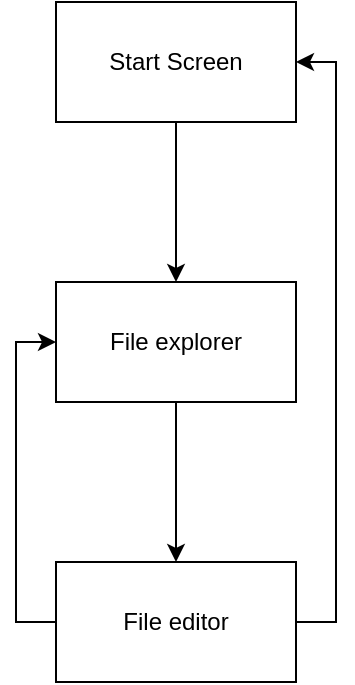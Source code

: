 <mxfile version="15.4.0" type="device" pages="4"><diagram id="WG9ACVZWNlQmtKH2gfJ-" name="Overview"><mxGraphModel dx="1086" dy="816" grid="1" gridSize="10" guides="1" tooltips="1" connect="1" arrows="1" fold="1" page="1" pageScale="1" pageWidth="827" pageHeight="1169" math="0" shadow="0"><root><mxCell id="0"/><mxCell id="1" parent="0"/><mxCell id="FieLfvRfqH4faLSqKU-s-3" value="" style="edgeStyle=orthogonalEdgeStyle;rounded=0;orthogonalLoop=1;jettySize=auto;html=1;" edge="1" parent="1" source="FieLfvRfqH4faLSqKU-s-1" target="FieLfvRfqH4faLSqKU-s-2"><mxGeometry relative="1" as="geometry"/></mxCell><mxCell id="FieLfvRfqH4faLSqKU-s-1" value="Start Screen" style="rounded=0;whiteSpace=wrap;html=1;" vertex="1" parent="1"><mxGeometry x="354" y="555" width="120" height="60" as="geometry"/></mxCell><mxCell id="FieLfvRfqH4faLSqKU-s-5" value="" style="edgeStyle=orthogonalEdgeStyle;rounded=0;orthogonalLoop=1;jettySize=auto;html=1;" edge="1" parent="1" source="FieLfvRfqH4faLSqKU-s-2" target="FieLfvRfqH4faLSqKU-s-4"><mxGeometry relative="1" as="geometry"/></mxCell><mxCell id="FieLfvRfqH4faLSqKU-s-2" value="File explorer" style="whiteSpace=wrap;html=1;rounded=0;" vertex="1" parent="1"><mxGeometry x="354" y="695" width="120" height="60" as="geometry"/></mxCell><mxCell id="FieLfvRfqH4faLSqKU-s-6" style="edgeStyle=orthogonalEdgeStyle;rounded=0;orthogonalLoop=1;jettySize=auto;html=1;exitX=1;exitY=0.5;exitDx=0;exitDy=0;entryX=1;entryY=0.5;entryDx=0;entryDy=0;" edge="1" parent="1" source="FieLfvRfqH4faLSqKU-s-4" target="FieLfvRfqH4faLSqKU-s-1"><mxGeometry relative="1" as="geometry"/></mxCell><mxCell id="FieLfvRfqH4faLSqKU-s-7" style="edgeStyle=orthogonalEdgeStyle;rounded=0;orthogonalLoop=1;jettySize=auto;html=1;exitX=0;exitY=0.5;exitDx=0;exitDy=0;entryX=0;entryY=0.5;entryDx=0;entryDy=0;" edge="1" parent="1" source="FieLfvRfqH4faLSqKU-s-4" target="FieLfvRfqH4faLSqKU-s-2"><mxGeometry relative="1" as="geometry"/></mxCell><mxCell id="FieLfvRfqH4faLSqKU-s-4" value="File editor" style="whiteSpace=wrap;html=1;rounded=0;" vertex="1" parent="1"><mxGeometry x="354" y="835" width="120" height="60" as="geometry"/></mxCell></root></mxGraphModel></diagram><diagram id="IMWwo3tlniiVfb3AADaw" name="Start Screen"><mxGraphModel dx="1086" dy="816" grid="1" gridSize="10" guides="1" tooltips="1" connect="1" arrows="1" fold="1" page="1" pageScale="1" pageWidth="827" pageHeight="1169" math="0" shadow="0"><root><mxCell id="PUhylum2hX1txhP3vq_Z-0"/><mxCell id="PUhylum2hX1txhP3vq_Z-1" parent="PUhylum2hX1txhP3vq_Z-0"/><mxCell id="PUhylum2hX1txhP3vq_Z-5" value="" style="edgeStyle=orthogonalEdgeStyle;rounded=0;orthogonalLoop=1;jettySize=auto;html=1;" edge="1" parent="PUhylum2hX1txhP3vq_Z-1" source="PUhylum2hX1txhP3vq_Z-3" target="PUhylum2hX1txhP3vq_Z-4"><mxGeometry relative="1" as="geometry"/></mxCell><mxCell id="PUhylum2hX1txhP3vq_Z-7" value="" style="edgeStyle=orthogonalEdgeStyle;rounded=0;orthogonalLoop=1;jettySize=auto;html=1;" edge="1" parent="PUhylum2hX1txhP3vq_Z-1" source="PUhylum2hX1txhP3vq_Z-3" target="PUhylum2hX1txhP3vq_Z-6"><mxGeometry relative="1" as="geometry"/></mxCell><mxCell id="PUhylum2hX1txhP3vq_Z-9" value="" style="edgeStyle=orthogonalEdgeStyle;rounded=0;orthogonalLoop=1;jettySize=auto;html=1;" edge="1" parent="PUhylum2hX1txhP3vq_Z-1" source="PUhylum2hX1txhP3vq_Z-3" target="PUhylum2hX1txhP3vq_Z-8"><mxGeometry relative="1" as="geometry"/></mxCell><mxCell id="PUhylum2hX1txhP3vq_Z-11" value="" style="edgeStyle=orthogonalEdgeStyle;rounded=0;orthogonalLoop=1;jettySize=auto;html=1;" edge="1" parent="PUhylum2hX1txhP3vq_Z-1" source="PUhylum2hX1txhP3vq_Z-3" target="PUhylum2hX1txhP3vq_Z-10"><mxGeometry relative="1" as="geometry"/></mxCell><mxCell id="PUhylum2hX1txhP3vq_Z-3" value="Needs" style="ellipse;whiteSpace=wrap;html=1;" vertex="1" parent="PUhylum2hX1txhP3vq_Z-1"><mxGeometry x="354" y="545" width="120" height="80" as="geometry"/></mxCell><mxCell id="PUhylum2hX1txhP3vq_Z-4" value="Way to see files" style="whiteSpace=wrap;html=1;" vertex="1" parent="PUhylum2hX1txhP3vq_Z-1"><mxGeometry x="354" y="395" width="120" height="60" as="geometry"/></mxCell><mxCell id="PUhylum2hX1txhP3vq_Z-6" value="Create new file" style="whiteSpace=wrap;html=1;" vertex="1" parent="PUhylum2hX1txhP3vq_Z-1"><mxGeometry x="554" y="555" width="120" height="60" as="geometry"/></mxCell><mxCell id="PUhylum2hX1txhP3vq_Z-8" value="Maybe see recent files?" style="whiteSpace=wrap;html=1;" vertex="1" parent="PUhylum2hX1txhP3vq_Z-1"><mxGeometry x="354" y="715" width="120" height="60" as="geometry"/></mxCell><mxCell id="PUhylum2hX1txhP3vq_Z-10" value="Maybe link to explanation of cornell notes?" style="whiteSpace=wrap;html=1;" vertex="1" parent="PUhylum2hX1txhP3vq_Z-1"><mxGeometry x="154" y="555" width="120" height="60" as="geometry"/></mxCell></root></mxGraphModel></diagram><diagram id="-73VB3R9qO40s-NuwRd_" name="File explorer"><mxGraphModel dx="1086" dy="816" grid="1" gridSize="10" guides="1" tooltips="1" connect="1" arrows="1" fold="1" page="1" pageScale="1" pageWidth="827" pageHeight="1169" math="0" shadow="0"><root><mxCell id="_Lnb222g2QHyWAe9hpBb-0"/><mxCell id="_Lnb222g2QHyWAe9hpBb-1" parent="_Lnb222g2QHyWAe9hpBb-0"/><mxCell id="_Lnb222g2QHyWAe9hpBb-2" value="Should already be done, just need interface" style="rounded=0;whiteSpace=wrap;html=1;" vertex="1" parent="_Lnb222g2QHyWAe9hpBb-1"><mxGeometry x="354" y="555" width="120" height="60" as="geometry"/></mxCell></root></mxGraphModel></diagram><diagram id="GTncU7VbQGiB5dhgTceb" name="File editor"><mxGraphModel dx="1086" dy="816" grid="1" gridSize="10" guides="1" tooltips="1" connect="1" arrows="1" fold="1" page="1" pageScale="1" pageWidth="827" pageHeight="1169" math="0" shadow="0"><root><mxCell id="JUH9PpnQ7WijRGdxCAoO-0"/><mxCell id="JUH9PpnQ7WijRGdxCAoO-1" parent="JUH9PpnQ7WijRGdxCAoO-0"/><mxCell id="JUH9PpnQ7WijRGdxCAoO-4" value="" style="edgeStyle=orthogonalEdgeStyle;rounded=0;orthogonalLoop=1;jettySize=auto;html=1;" edge="1" parent="JUH9PpnQ7WijRGdxCAoO-1" source="JUH9PpnQ7WijRGdxCAoO-2" target="JUH9PpnQ7WijRGdxCAoO-3"><mxGeometry relative="1" as="geometry"/></mxCell><mxCell id="JUH9PpnQ7WijRGdxCAoO-6" value="" style="edgeStyle=orthogonalEdgeStyle;rounded=0;orthogonalLoop=1;jettySize=auto;html=1;" edge="1" parent="JUH9PpnQ7WijRGdxCAoO-1" source="JUH9PpnQ7WijRGdxCAoO-2" target="JUH9PpnQ7WijRGdxCAoO-5"><mxGeometry relative="1" as="geometry"/></mxCell><mxCell id="JUH9PpnQ7WijRGdxCAoO-8" value="" style="edgeStyle=orthogonalEdgeStyle;rounded=0;orthogonalLoop=1;jettySize=auto;html=1;" edge="1" parent="JUH9PpnQ7WijRGdxCAoO-1" source="JUH9PpnQ7WijRGdxCAoO-2" target="JUH9PpnQ7WijRGdxCAoO-7"><mxGeometry relative="1" as="geometry"/></mxCell><mxCell id="JUH9PpnQ7WijRGdxCAoO-10" value="" style="edgeStyle=orthogonalEdgeStyle;rounded=0;orthogonalLoop=1;jettySize=auto;html=1;" edge="1" parent="JUH9PpnQ7WijRGdxCAoO-1" source="JUH9PpnQ7WijRGdxCAoO-2" target="JUH9PpnQ7WijRGdxCAoO-9"><mxGeometry relative="1" as="geometry"/></mxCell><mxCell id="JUH9PpnQ7WijRGdxCAoO-2" value="Gonna be the hardest" style="rounded=0;whiteSpace=wrap;html=1;" vertex="1" parent="JUH9PpnQ7WijRGdxCAoO-1"><mxGeometry x="354" y="555" width="120" height="60" as="geometry"/></mxCell><mxCell id="JUH9PpnQ7WijRGdxCAoO-3" value="Format set up already" style="whiteSpace=wrap;html=1;rounded=0;" vertex="1" parent="JUH9PpnQ7WijRGdxCAoO-1"><mxGeometry x="354" y="415" width="120" height="60" as="geometry"/></mxCell><mxCell id="JUH9PpnQ7WijRGdxCAoO-5" value="Need to be able to save files" style="whiteSpace=wrap;html=1;rounded=0;" vertex="1" parent="JUH9PpnQ7WijRGdxCAoO-1"><mxGeometry x="554" y="555" width="120" height="60" as="geometry"/></mxCell><mxCell id="JUH9PpnQ7WijRGdxCAoO-7" value="Need menu access" style="whiteSpace=wrap;html=1;rounded=0;" vertex="1" parent="JUH9PpnQ7WijRGdxCAoO-1"><mxGeometry x="354" y="695" width="120" height="60" as="geometry"/></mxCell><mxCell id="JUH9PpnQ7WijRGdxCAoO-9" value="File handling sucks." style="whiteSpace=wrap;html=1;rounded=0;" vertex="1" parent="JUH9PpnQ7WijRGdxCAoO-1"><mxGeometry x="154" y="555" width="120" height="60" as="geometry"/></mxCell></root></mxGraphModel></diagram></mxfile>